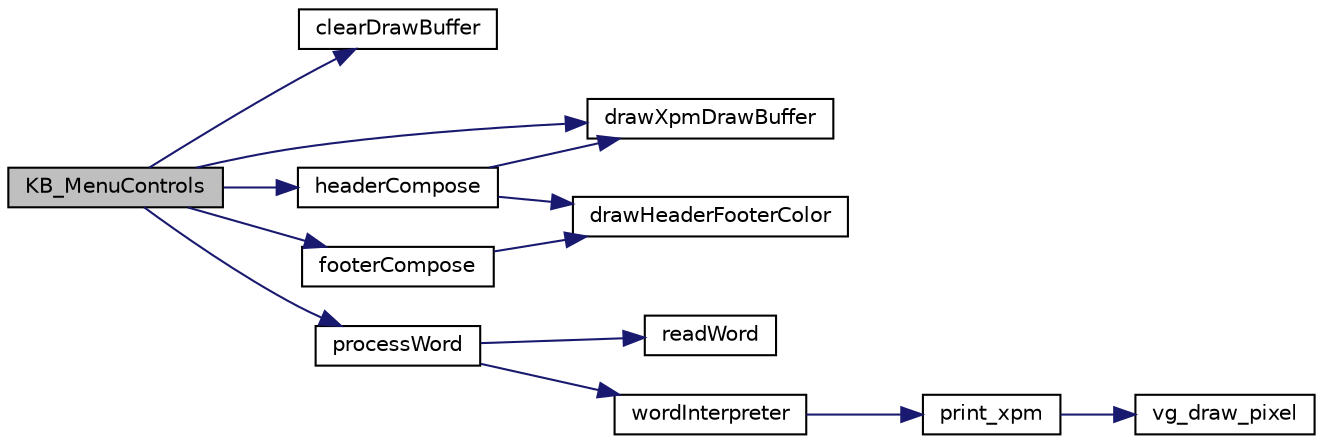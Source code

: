 digraph "KB_MenuControls"
{
 // LATEX_PDF_SIZE
  edge [fontname="Helvetica",fontsize="10",labelfontname="Helvetica",labelfontsize="10"];
  node [fontname="Helvetica",fontsize="10",shape=record];
  rankdir="LR";
  Node1 [label="KB_MenuControls",height=0.2,width=0.4,color="black", fillcolor="grey75", style="filled", fontcolor="black",tooltip="This function process the pressing of jeys by the player and realizes the function correct action for..."];
  Node1 -> Node2 [color="midnightblue",fontsize="10",style="solid"];
  Node2 [label="clearDrawBuffer",height=0.2,width=0.4,color="black", fillcolor="white", style="filled",URL="$graphics_8c.html#af17fcbf1be075a018f5b5e657275ec69",tooltip="This function fills the buffer with the color white."];
  Node1 -> Node3 [color="midnightblue",fontsize="10",style="solid"];
  Node3 [label="drawXpmDrawBuffer",height=0.2,width=0.4,color="black", fillcolor="white", style="filled",URL="$graphics_8c.html#a950e005de3296df88b0921ae17171cc4",tooltip="This function loads a xpm image to the drawBuffer."];
  Node1 -> Node4 [color="midnightblue",fontsize="10",style="solid"];
  Node4 [label="footerCompose",height=0.2,width=0.4,color="black", fillcolor="white", style="filled",URL="$graphics_8c.html#a0eb44dd3048885b5c6bdac8f78899487",tooltip="This function draws the bottom bar of the game in drawing and guessing modes."];
  Node4 -> Node5 [color="midnightblue",fontsize="10",style="solid"];
  Node5 [label="drawHeaderFooterColor",height=0.2,width=0.4,color="black", fillcolor="white", style="filled",URL="$graphics_8c.html#a11c8e09efdeb8391158cdc8f1a55271a",tooltip="This function draws the static components of the header and the footer in guess mode and draw mode."];
  Node1 -> Node6 [color="midnightblue",fontsize="10",style="solid"];
  Node6 [label="headerCompose",height=0.2,width=0.4,color="black", fillcolor="white", style="filled",URL="$graphics_8c.html#ab079675f195499a618d869414d0d5bb7",tooltip="This function draws the top bar of the game in drawing and guessing modes."];
  Node6 -> Node5 [color="midnightblue",fontsize="10",style="solid"];
  Node6 -> Node3 [color="midnightblue",fontsize="10",style="solid"];
  Node1 -> Node7 [color="midnightblue",fontsize="10",style="solid"];
  Node7 [label="processWord",height=0.2,width=0.4,color="black", fillcolor="white", style="filled",URL="$drawing_8c.html#a4119c1dbe665fcb4ee64800849b8b40f",tooltip="This funtion process the word selected for the gameplay and displays it to the screen when called."];
  Node7 -> Node8 [color="midnightblue",fontsize="10",style="solid"];
  Node8 [label="readWord",height=0.2,width=0.4,color="black", fillcolor="white", style="filled",URL="$reader_8c.html#a9854eb457e948d5d8338561da6cd53df",tooltip="This function reads a random word from the file containing the list of words that a player has to dra..."];
  Node7 -> Node9 [color="midnightblue",fontsize="10",style="solid"];
  Node9 [label="wordInterpreter",height=0.2,width=0.4,color="black", fillcolor="white", style="filled",URL="$game_8c.html#af21d5e92b258d5834ab2d92883039e76",tooltip="This function reads the array of the word given to the draw user and prints the xpm of the letter at ..."];
  Node9 -> Node10 [color="midnightblue",fontsize="10",style="solid"];
  Node10 [label="print_xpm",height=0.2,width=0.4,color="black", fillcolor="white", style="filled",URL="$graphics_8c.html#a4a7701a7c35f0ff156dba3e5f9c9f48e",tooltip="This function draws a xpm to the display."];
  Node10 -> Node11 [color="midnightblue",fontsize="10",style="solid"];
  Node11 [label="vg_draw_pixel",height=0.2,width=0.4,color="black", fillcolor="white", style="filled",URL="$graphics_8c.html#a08c498ffeb0a3962e3b7711b57397741",tooltip="This functions sets the color of the pixel in the position given to the desired color,..."];
}
